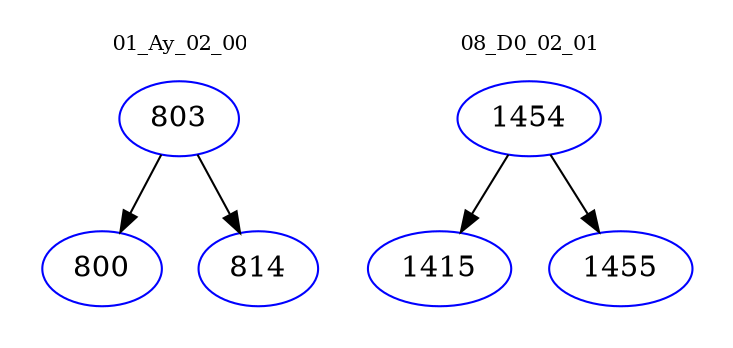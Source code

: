 digraph{
subgraph cluster_0 {
color = white
label = "01_Ay_02_00";
fontsize=10;
T0_803 [label="803", color="blue"]
T0_803 -> T0_800 [color="black"]
T0_800 [label="800", color="blue"]
T0_803 -> T0_814 [color="black"]
T0_814 [label="814", color="blue"]
}
subgraph cluster_1 {
color = white
label = "08_D0_02_01";
fontsize=10;
T1_1454 [label="1454", color="blue"]
T1_1454 -> T1_1415 [color="black"]
T1_1415 [label="1415", color="blue"]
T1_1454 -> T1_1455 [color="black"]
T1_1455 [label="1455", color="blue"]
}
}
